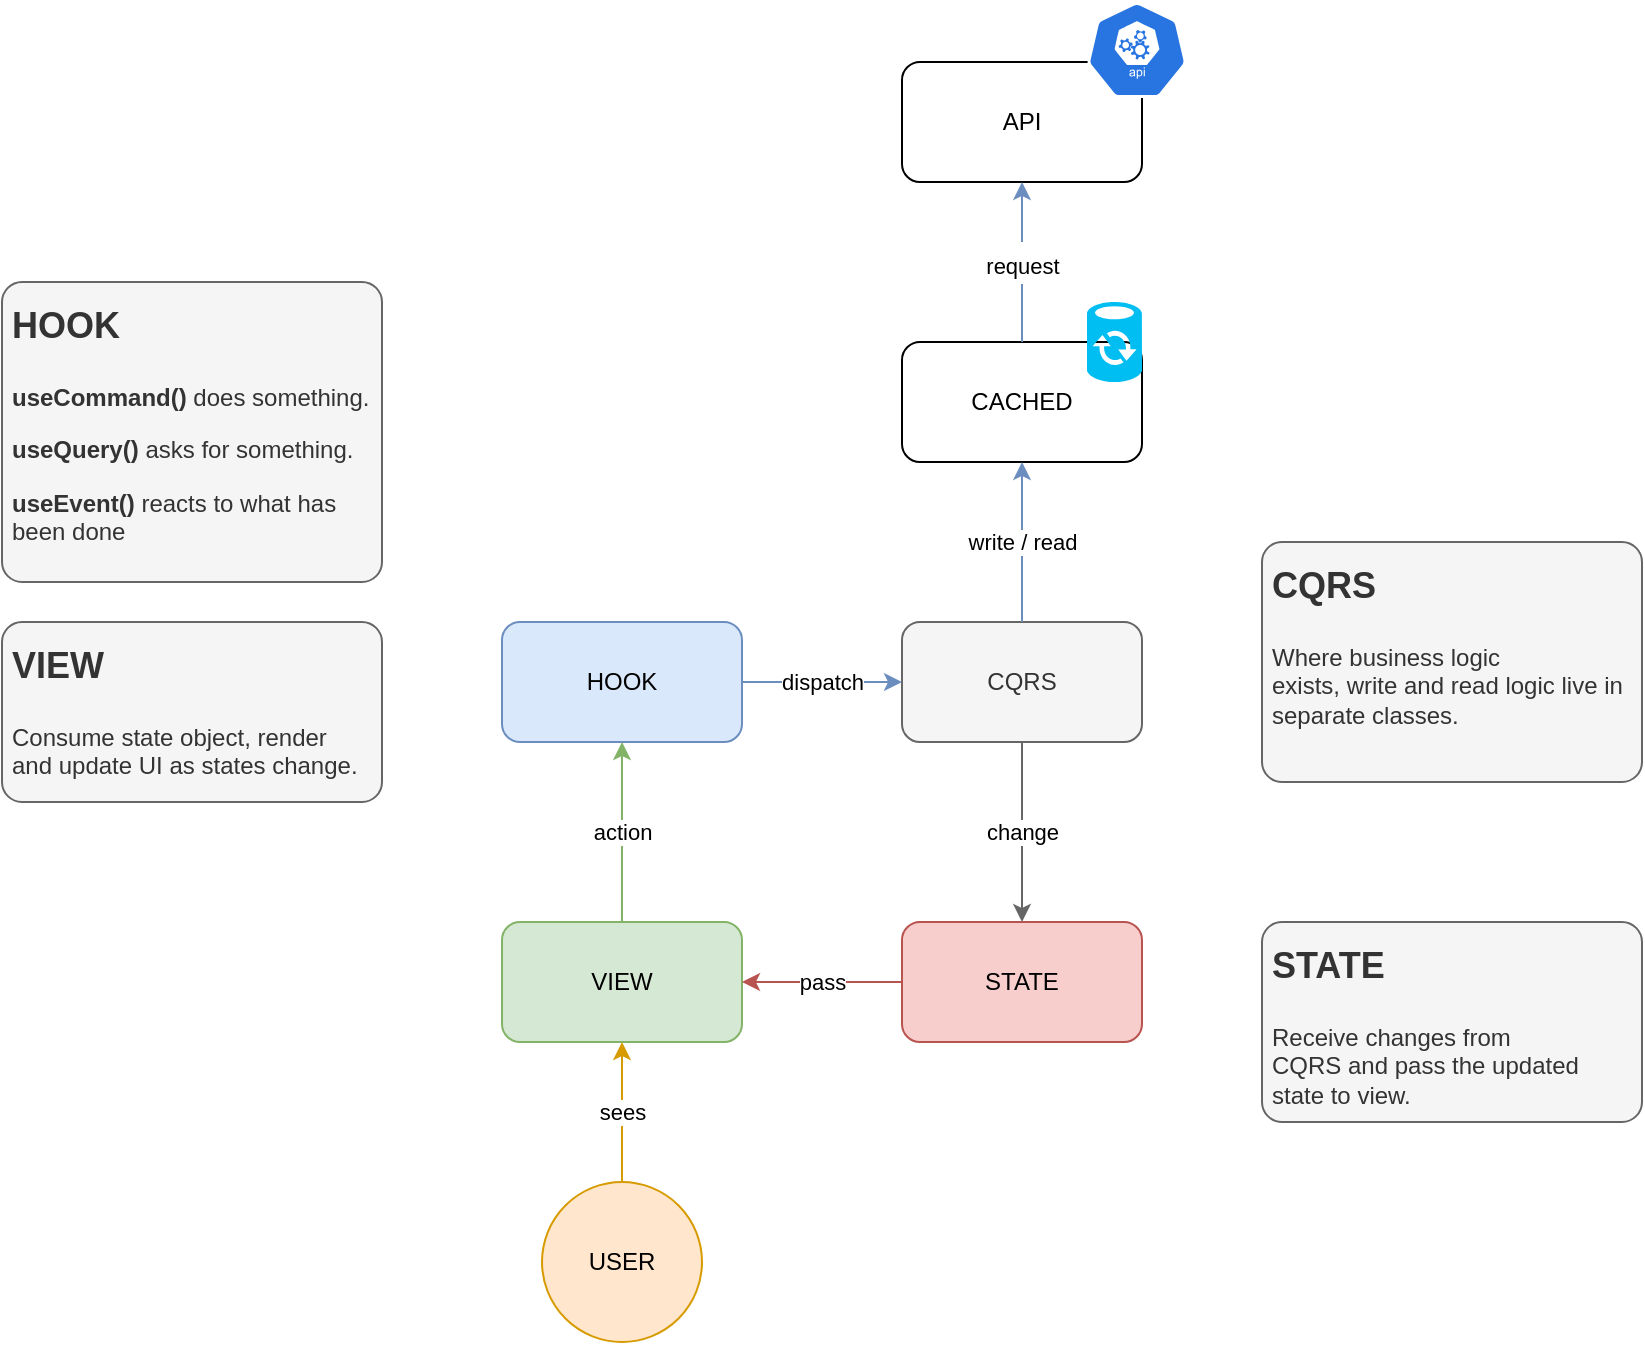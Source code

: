 <mxfile version="16.1.2" type="device" pages="3"><diagram id="hdw5HRsaSlRT_p7hN75n" name="How it works?"><mxGraphModel dx="2062" dy="2325" grid="1" gridSize="10" guides="1" tooltips="1" connect="1" arrows="1" fold="1" page="1" pageScale="1" pageWidth="850" pageHeight="1100" math="0" shadow="0"><root><mxCell id="OtA5bjDlOGNY222OklFe-0"/><mxCell id="OtA5bjDlOGNY222OklFe-1" parent="OtA5bjDlOGNY222OklFe-0"/><mxCell id="8tVNYbL7AyYnpeu2yHgR-0" value="" style="group" vertex="1" connectable="0" parent="OtA5bjDlOGNY222OklFe-1"><mxGeometry x="70" y="-30" width="820" height="670" as="geometry"/></mxCell><mxCell id="OtA5bjDlOGNY222OklFe-2" value="VIEW" style="rounded=1;whiteSpace=wrap;html=1;fillColor=#d5e8d4;strokeColor=#82b366;" vertex="1" parent="8tVNYbL7AyYnpeu2yHgR-0"><mxGeometry x="250" y="460" width="120" height="60" as="geometry"/></mxCell><mxCell id="OtA5bjDlOGNY222OklFe-4" value="HOOK" style="rounded=1;whiteSpace=wrap;html=1;fillColor=#dae8fc;strokeColor=#6c8ebf;" vertex="1" parent="8tVNYbL7AyYnpeu2yHgR-0"><mxGeometry x="250" y="310" width="120" height="60" as="geometry"/></mxCell><mxCell id="OtA5bjDlOGNY222OklFe-5" value="action" style="edgeStyle=orthogonalEdgeStyle;rounded=0;orthogonalLoop=1;jettySize=auto;html=1;fillColor=#d5e8d4;strokeColor=#82b366;" edge="1" parent="8tVNYbL7AyYnpeu2yHgR-0" source="OtA5bjDlOGNY222OklFe-2" target="OtA5bjDlOGNY222OklFe-4"><mxGeometry relative="1" as="geometry"/></mxCell><mxCell id="OtA5bjDlOGNY222OklFe-6" value="CQRS" style="whiteSpace=wrap;html=1;rounded=1;fillColor=#f5f5f5;fontColor=#333333;strokeColor=#666666;" vertex="1" parent="8tVNYbL7AyYnpeu2yHgR-0"><mxGeometry x="450" y="310" width="120" height="60" as="geometry"/></mxCell><mxCell id="OtA5bjDlOGNY222OklFe-7" value="dispatch" style="edgeStyle=orthogonalEdgeStyle;rounded=0;orthogonalLoop=1;jettySize=auto;html=1;fillColor=#dae8fc;strokeColor=#6c8ebf;" edge="1" parent="8tVNYbL7AyYnpeu2yHgR-0" source="OtA5bjDlOGNY222OklFe-4" target="OtA5bjDlOGNY222OklFe-6"><mxGeometry relative="1" as="geometry"/></mxCell><mxCell id="OtA5bjDlOGNY222OklFe-10" value="pass" style="edgeStyle=orthogonalEdgeStyle;rounded=0;orthogonalLoop=1;jettySize=auto;html=1;entryX=1;entryY=0.5;entryDx=0;entryDy=0;fillColor=#f8cecc;strokeColor=#b85450;" edge="1" parent="8tVNYbL7AyYnpeu2yHgR-0" source="OtA5bjDlOGNY222OklFe-8" target="OtA5bjDlOGNY222OklFe-2"><mxGeometry relative="1" as="geometry"/></mxCell><mxCell id="OtA5bjDlOGNY222OklFe-8" value="STATE" style="whiteSpace=wrap;html=1;rounded=1;fillColor=#f8cecc;strokeColor=#b85450;" vertex="1" parent="8tVNYbL7AyYnpeu2yHgR-0"><mxGeometry x="450" y="460" width="120" height="60" as="geometry"/></mxCell><mxCell id="OtA5bjDlOGNY222OklFe-9" value="change" style="edgeStyle=orthogonalEdgeStyle;rounded=0;orthogonalLoop=1;jettySize=auto;html=1;fillColor=#f5f5f5;strokeColor=#666666;" edge="1" parent="8tVNYbL7AyYnpeu2yHgR-0" source="OtA5bjDlOGNY222OklFe-6" target="OtA5bjDlOGNY222OklFe-8"><mxGeometry relative="1" as="geometry"/></mxCell><mxCell id="OtA5bjDlOGNY222OklFe-11" value="CACHED" style="whiteSpace=wrap;html=1;rounded=1;" vertex="1" parent="8tVNYbL7AyYnpeu2yHgR-0"><mxGeometry x="450" y="170" width="120" height="60" as="geometry"/></mxCell><mxCell id="OtA5bjDlOGNY222OklFe-12" value="write / read" style="edgeStyle=orthogonalEdgeStyle;rounded=0;orthogonalLoop=1;jettySize=auto;html=1;fillColor=#dae8fc;strokeColor=#6c8ebf;" edge="1" parent="8tVNYbL7AyYnpeu2yHgR-0" source="OtA5bjDlOGNY222OklFe-6" target="OtA5bjDlOGNY222OklFe-11"><mxGeometry relative="1" as="geometry"/></mxCell><mxCell id="OtA5bjDlOGNY222OklFe-18" value="&lt;h1&gt;&lt;font style=&quot;font-size: 18px&quot;&gt;VIEW&lt;/font&gt;&lt;/h1&gt;&lt;p class=&quot;MsoNormal&quot;&gt;&lt;span style=&quot;font-size: 9pt ; line-height: 107% ; font-family: &amp;#34;helvetica&amp;#34; , sans-serif&quot;&gt;Consume state object, render&lt;br&gt;and update UI as states change.&lt;/span&gt;&lt;/p&gt;" style="text;html=1;spacing=5;spacingTop=-20;whiteSpace=wrap;overflow=hidden;rounded=1;fillColor=#f5f5f5;fontColor=#333333;strokeColor=#666666;absoluteArcSize=1;" vertex="1" parent="8tVNYbL7AyYnpeu2yHgR-0"><mxGeometry y="310" width="190" height="90" as="geometry"/></mxCell><mxCell id="OtA5bjDlOGNY222OklFe-19" value="&lt;h1&gt;&lt;font style=&quot;font-size: 18px&quot;&gt;HOOK&lt;/font&gt;&lt;/h1&gt;&lt;p&gt;&lt;b&gt;useCommand()&lt;/b&gt;&amp;nbsp;does something.&lt;/p&gt;&lt;p&gt;&lt;b&gt;useQuery()&lt;/b&gt; asks for something.&lt;/p&gt;&lt;p&gt;&lt;b&gt;useEvent()&lt;/b&gt; reacts to what has been done&amp;nbsp;&lt;/p&gt;" style="text;html=1;strokeColor=#666666;fillColor=#f5f5f5;spacing=5;spacingTop=-20;whiteSpace=wrap;overflow=hidden;rounded=1;fontColor=#333333;absoluteArcSize=1;" vertex="1" parent="8tVNYbL7AyYnpeu2yHgR-0"><mxGeometry y="140" width="190" height="150" as="geometry"/></mxCell><mxCell id="OtA5bjDlOGNY222OklFe-21" value="sees" style="edgeStyle=orthogonalEdgeStyle;rounded=0;orthogonalLoop=1;jettySize=auto;html=1;fillColor=#ffe6cc;strokeColor=#d79b00;" edge="1" parent="8tVNYbL7AyYnpeu2yHgR-0" source="OtA5bjDlOGNY222OklFe-20" target="OtA5bjDlOGNY222OklFe-2"><mxGeometry relative="1" as="geometry"/></mxCell><mxCell id="OtA5bjDlOGNY222OklFe-20" value="USER" style="ellipse;whiteSpace=wrap;html=1;aspect=fixed;fillColor=#ffe6cc;strokeColor=#d79b00;" vertex="1" parent="8tVNYbL7AyYnpeu2yHgR-0"><mxGeometry x="270" y="590" width="80" height="80" as="geometry"/></mxCell><mxCell id="OtA5bjDlOGNY222OklFe-24" value="" style="verticalLabelPosition=bottom;html=1;verticalAlign=top;align=center;strokeColor=none;fillColor=#00BEF2;shape=mxgraph.azure.sql_datasync;" vertex="1" parent="8tVNYbL7AyYnpeu2yHgR-0"><mxGeometry x="542.5" y="150" width="27.5" height="40" as="geometry"/></mxCell><mxCell id="OtA5bjDlOGNY222OklFe-30" value="&lt;h1&gt;&lt;font style=&quot;font-size: 18px&quot;&gt;CQRS&lt;/font&gt;&lt;/h1&gt;&lt;p class=&quot;MsoNormal&quot;&gt;&lt;span style=&quot;font-size: 9pt ; line-height: 107% ; font-family: &amp;#34;helvetica&amp;#34; , sans-serif&quot;&gt;Where business logic&lt;br/&gt;exists, write and read logic live in separate classes.&lt;/span&gt;&lt;/p&gt;" style="text;html=1;strokeColor=#666666;fillColor=#f5f5f5;spacing=5;spacingTop=-20;whiteSpace=wrap;overflow=hidden;rounded=1;fontColor=#333333;absoluteArcSize=1;" vertex="1" parent="8tVNYbL7AyYnpeu2yHgR-0"><mxGeometry x="630" y="270" width="190" height="120" as="geometry"/></mxCell><mxCell id="OtA5bjDlOGNY222OklFe-31" value="&lt;h1&gt;&lt;font style=&quot;font-size: 18px&quot;&gt;STATE&lt;/font&gt;&lt;/h1&gt;&lt;p class=&quot;MsoNormal&quot;&gt;&lt;span style=&quot;font-size: 9pt ; line-height: 107% ; font-family: &amp;#34;helvetica&amp;#34; , sans-serif&quot;&gt;Receive changes from&lt;br/&gt;CQRS and pass the updated state to view.&lt;/span&gt;&lt;/p&gt;" style="text;html=1;strokeColor=#666666;fillColor=#f5f5f5;spacing=5;spacingTop=-20;whiteSpace=wrap;overflow=hidden;rounded=1;fontColor=#333333;absoluteArcSize=1;" vertex="1" parent="8tVNYbL7AyYnpeu2yHgR-0"><mxGeometry x="630" y="460" width="190" height="100" as="geometry"/></mxCell><mxCell id="OtA5bjDlOGNY222OklFe-34" value="API" style="whiteSpace=wrap;html=1;rounded=1;" vertex="1" parent="8tVNYbL7AyYnpeu2yHgR-0"><mxGeometry x="450" y="30" width="120" height="60" as="geometry"/></mxCell><mxCell id="OtA5bjDlOGNY222OklFe-35" value="&lt;font style=&quot;font-size: 11px&quot;&gt;request&lt;/font&gt;" style="edgeStyle=orthogonalEdgeStyle;rounded=0;orthogonalLoop=1;jettySize=auto;html=1;fontSize=18;fillColor=#dae8fc;strokeColor=#6c8ebf;" edge="1" parent="8tVNYbL7AyYnpeu2yHgR-0" source="OtA5bjDlOGNY222OklFe-11" target="OtA5bjDlOGNY222OklFe-34"><mxGeometry relative="1" as="geometry"/></mxCell><mxCell id="OtA5bjDlOGNY222OklFe-36" value="" style="sketch=0;html=1;dashed=0;whitespace=wrap;fillColor=#2875E2;strokeColor=#ffffff;points=[[0.005,0.63,0],[0.1,0.2,0],[0.9,0.2,0],[0.5,0,0],[0.995,0.63,0],[0.72,0.99,0],[0.5,1,0],[0.28,0.99,0]];shape=mxgraph.kubernetes.icon;prIcon=api;rounded=1;fontSize=18;" vertex="1" parent="8tVNYbL7AyYnpeu2yHgR-0"><mxGeometry x="542.5" width="50" height="48" as="geometry"/></mxCell></root></mxGraphModel></diagram><diagram id="Lgl6XktbRttIbonpViwF" name="GoodvsBad"><mxGraphModel dx="2062" dy="1225" grid="1" gridSize="10" guides="1" tooltips="1" connect="1" arrows="1" fold="1" page="1" pageScale="1" pageWidth="850" pageHeight="1100" math="0" shadow="0"><root><mxCell id="VhC5vuodBM1G4ojQlJJL-0"/><mxCell id="VhC5vuodBM1G4ojQlJJL-1" parent="VhC5vuodBM1G4ojQlJJL-0"/><mxCell id="VhC5vuodBM1G4ojQlJJL-58" value="" style="group" vertex="1" connectable="0" parent="VhC5vuodBM1G4ojQlJJL-1"><mxGeometry x="40" y="390" width="550" height="191.5" as="geometry"/></mxCell><mxCell id="VhC5vuodBM1G4ojQlJJL-38" value="" style="group;fillColor=#f5f5f5;fontColor=#333333;strokeColor=#B3B3B3;absoluteArcSize=1;rounded=1;container=0;" vertex="1" connectable="0" parent="VhC5vuodBM1G4ojQlJJL-58"><mxGeometry width="260" height="190" as="geometry"/></mxCell><mxCell id="VhC5vuodBM1G4ojQlJJL-3" value="&lt;font style=&quot;font-size: 18px&quot;&gt;GOOD: Task-based Thinking&lt;/font&gt;" style="text;html=1;strokeColor=none;fillColor=none;align=left;verticalAlign=middle;whiteSpace=wrap;rounded=0;fontSize=11;fontColor=#006600;" vertex="1" parent="VhC5vuodBM1G4ojQlJJL-58"><mxGeometry x="11.5" y="11.5" width="238.5" height="30" as="geometry"/></mxCell><mxCell id="VhC5vuodBM1G4ojQlJJL-4" value="&lt;font style=&quot;font-size: 18px&quot;&gt;StartQuestionnaire&lt;br&gt;&lt;/font&gt;" style="text;html=1;strokeColor=none;fillColor=none;align=left;verticalAlign=middle;whiteSpace=wrap;rounded=0;fontSize=11;" vertex="1" parent="VhC5vuodBM1G4ojQlJJL-58"><mxGeometry x="50" y="41.5" width="190" height="50" as="geometry"/></mxCell><mxCell id="VhC5vuodBM1G4ojQlJJL-33" value="" style="sketch=0;html=1;aspect=fixed;strokeColor=none;shadow=0;align=center;verticalAlign=top;fillColor=#2D9C5E;shape=mxgraph.gcp2.check;rounded=1;fontSize=18;" vertex="1" parent="VhC5vuodBM1G4ojQlJJL-58"><mxGeometry x="11.5" y="55.5" width="27.5" height="22" as="geometry"/></mxCell><mxCell id="VhC5vuodBM1G4ojQlJJL-44" value="&lt;font style=&quot;font-size: 18px&quot;&gt;SaveQuestionnaire&lt;br&gt;&lt;/font&gt;" style="text;html=1;strokeColor=none;fillColor=none;align=left;verticalAlign=middle;whiteSpace=wrap;rounded=0;fontSize=11;" vertex="1" parent="VhC5vuodBM1G4ojQlJJL-58"><mxGeometry x="50" y="91.5" width="190" height="50" as="geometry"/></mxCell><mxCell id="VhC5vuodBM1G4ojQlJJL-45" value="" style="sketch=0;html=1;aspect=fixed;strokeColor=none;shadow=0;align=center;verticalAlign=top;fillColor=#2D9C5E;shape=mxgraph.gcp2.check;rounded=1;fontSize=18;" vertex="1" parent="VhC5vuodBM1G4ojQlJJL-58"><mxGeometry x="11.5" y="105.5" width="27.5" height="22" as="geometry"/></mxCell><mxCell id="VhC5vuodBM1G4ojQlJJL-46" value="&lt;font style=&quot;font-size: 18px&quot;&gt;EndQuestionnaire&lt;br&gt;&lt;/font&gt;" style="text;html=1;strokeColor=none;fillColor=none;align=left;verticalAlign=middle;whiteSpace=wrap;rounded=0;fontSize=11;" vertex="1" parent="VhC5vuodBM1G4ojQlJJL-58"><mxGeometry x="50" y="141.5" width="190" height="50" as="geometry"/></mxCell><mxCell id="VhC5vuodBM1G4ojQlJJL-47" value="" style="sketch=0;html=1;aspect=fixed;strokeColor=none;shadow=0;align=center;verticalAlign=top;fillColor=#2D9C5E;shape=mxgraph.gcp2.check;rounded=1;fontSize=18;" vertex="1" parent="VhC5vuodBM1G4ojQlJJL-58"><mxGeometry x="11.5" y="155.5" width="27.5" height="22" as="geometry"/></mxCell><mxCell id="VhC5vuodBM1G4ojQlJJL-48" value="" style="group;fillColor=#f5f5f5;fontColor=#333333;strokeColor=#B3B3B3;absoluteArcSize=1;rounded=1;container=0;" vertex="1" connectable="0" parent="VhC5vuodBM1G4ojQlJJL-58"><mxGeometry x="290" width="260" height="190" as="geometry"/></mxCell><mxCell id="VhC5vuodBM1G4ojQlJJL-49" value="&lt;font style=&quot;font-size: 18px&quot; color=&quot;#ff0000&quot;&gt;BAD: CRUD-based Thinking&lt;/font&gt;" style="text;html=1;strokeColor=none;fillColor=none;align=left;verticalAlign=middle;whiteSpace=wrap;rounded=0;fontSize=11;" vertex="1" parent="VhC5vuodBM1G4ojQlJJL-58"><mxGeometry x="301.5" y="11.5" width="238.5" height="30" as="geometry"/></mxCell><mxCell id="VhC5vuodBM1G4ojQlJJL-50" value="&lt;font style=&quot;font-size: 18px&quot;&gt;&lt;strike&gt;CREATE,READ&lt;br&gt;UPDATE,DELETE&lt;/strike&gt;&lt;br&gt;&lt;/font&gt;" style="text;html=1;strokeColor=none;fillColor=none;align=left;verticalAlign=middle;whiteSpace=wrap;rounded=0;fontSize=11;" vertex="1" parent="VhC5vuodBM1G4ojQlJJL-58"><mxGeometry x="340" y="50.5" width="190" height="50" as="geometry"/></mxCell><mxCell id="VhC5vuodBM1G4ojQlJJL-52" value="&lt;font style=&quot;font-size: 18px&quot;&gt;&lt;strike&gt;GET, POST, PUT, DELETE, PATCH&lt;/strike&gt;&lt;br&gt;&lt;/font&gt;" style="text;html=1;strokeColor=none;fillColor=none;align=left;verticalAlign=middle;whiteSpace=wrap;rounded=0;fontSize=11;" vertex="1" parent="VhC5vuodBM1G4ojQlJJL-58"><mxGeometry x="340" y="91.5" width="190" height="88.5" as="geometry"/></mxCell><mxCell id="VhC5vuodBM1G4ojQlJJL-56" value="" style="points=[[0.145,0.145,0],[0.5,0,0],[0.855,0.145,0],[1,0.5,0],[0.855,0.855,0],[0.5,1,0],[0.145,0.855,0],[0,0.5,0]];shape=mxgraph.bpmn.event;html=1;verticalLabelPosition=bottom;labelBackgroundColor=#ffffff;verticalAlign=top;align=center;perimeter=ellipsePerimeter;outlineConnect=0;aspect=fixed;outline=end;symbol=cancel;rounded=1;fontSize=18;strokeColor=#b85450;fillColor=#f8cecc;" vertex="1" parent="VhC5vuodBM1G4ojQlJJL-58"><mxGeometry x="301.5" y="55.5" width="25.5" height="25.5" as="geometry"/></mxCell><mxCell id="VhC5vuodBM1G4ojQlJJL-57" value="" style="points=[[0.145,0.145,0],[0.5,0,0],[0.855,0.145,0],[1,0.5,0],[0.855,0.855,0],[0.5,1,0],[0.145,0.855,0],[0,0.5,0]];shape=mxgraph.bpmn.event;html=1;verticalLabelPosition=bottom;labelBackgroundColor=#ffffff;verticalAlign=top;align=center;perimeter=ellipsePerimeter;outlineConnect=0;aspect=fixed;outline=end;symbol=cancel;rounded=1;fontSize=18;strokeColor=#b85450;fillColor=#f8cecc;" vertex="1" parent="VhC5vuodBM1G4ojQlJJL-58"><mxGeometry x="301.5" y="116" width="25.5" height="25.5" as="geometry"/></mxCell></root></mxGraphModel></diagram><diagram id="niB73akaPgOkfqZAjMTU" name="Page-3"><mxGraphModel dx="2062" dy="1225" grid="1" gridSize="10" guides="1" tooltips="1" connect="1" arrows="1" fold="1" page="1" pageScale="1" pageWidth="850" pageHeight="1100" math="0" shadow="0"><root><mxCell id="FYlTr1EZeJrKD2-_G7Wh-0"/><mxCell id="FYlTr1EZeJrKD2-_G7Wh-1" parent="FYlTr1EZeJrKD2-_G7Wh-0"/><mxCell id="FYlTr1EZeJrKD2-_G7Wh-3" value="" style="rounded=0;whiteSpace=wrap;html=1;fontSize=18;fontColor=#006600;strokeColor=#B3B3B3;" vertex="1" parent="FYlTr1EZeJrKD2-_G7Wh-1"><mxGeometry x="200" y="320" width="440" height="240" as="geometry"/></mxCell><mxCell id="FYlTr1EZeJrKD2-_G7Wh-7" style="edgeStyle=orthogonalEdgeStyle;rounded=0;orthogonalLoop=1;jettySize=auto;html=1;exitX=0;exitY=0;exitDx=0;exitDy=0;entryX=1;entryY=1;entryDx=0;entryDy=0;fontSize=18;fontColor=#006600;curved=1;" edge="1" parent="FYlTr1EZeJrKD2-_G7Wh-1" source="FYlTr1EZeJrKD2-_G7Wh-3" target="FYlTr1EZeJrKD2-_G7Wh-3"><mxGeometry relative="1" as="geometry"><Array as="points"><mxPoint x="200" y="390"/><mxPoint x="340" y="390"/><mxPoint x="340" y="530"/><mxPoint x="640" y="530"/></Array></mxGeometry></mxCell></root></mxGraphModel></diagram></mxfile>